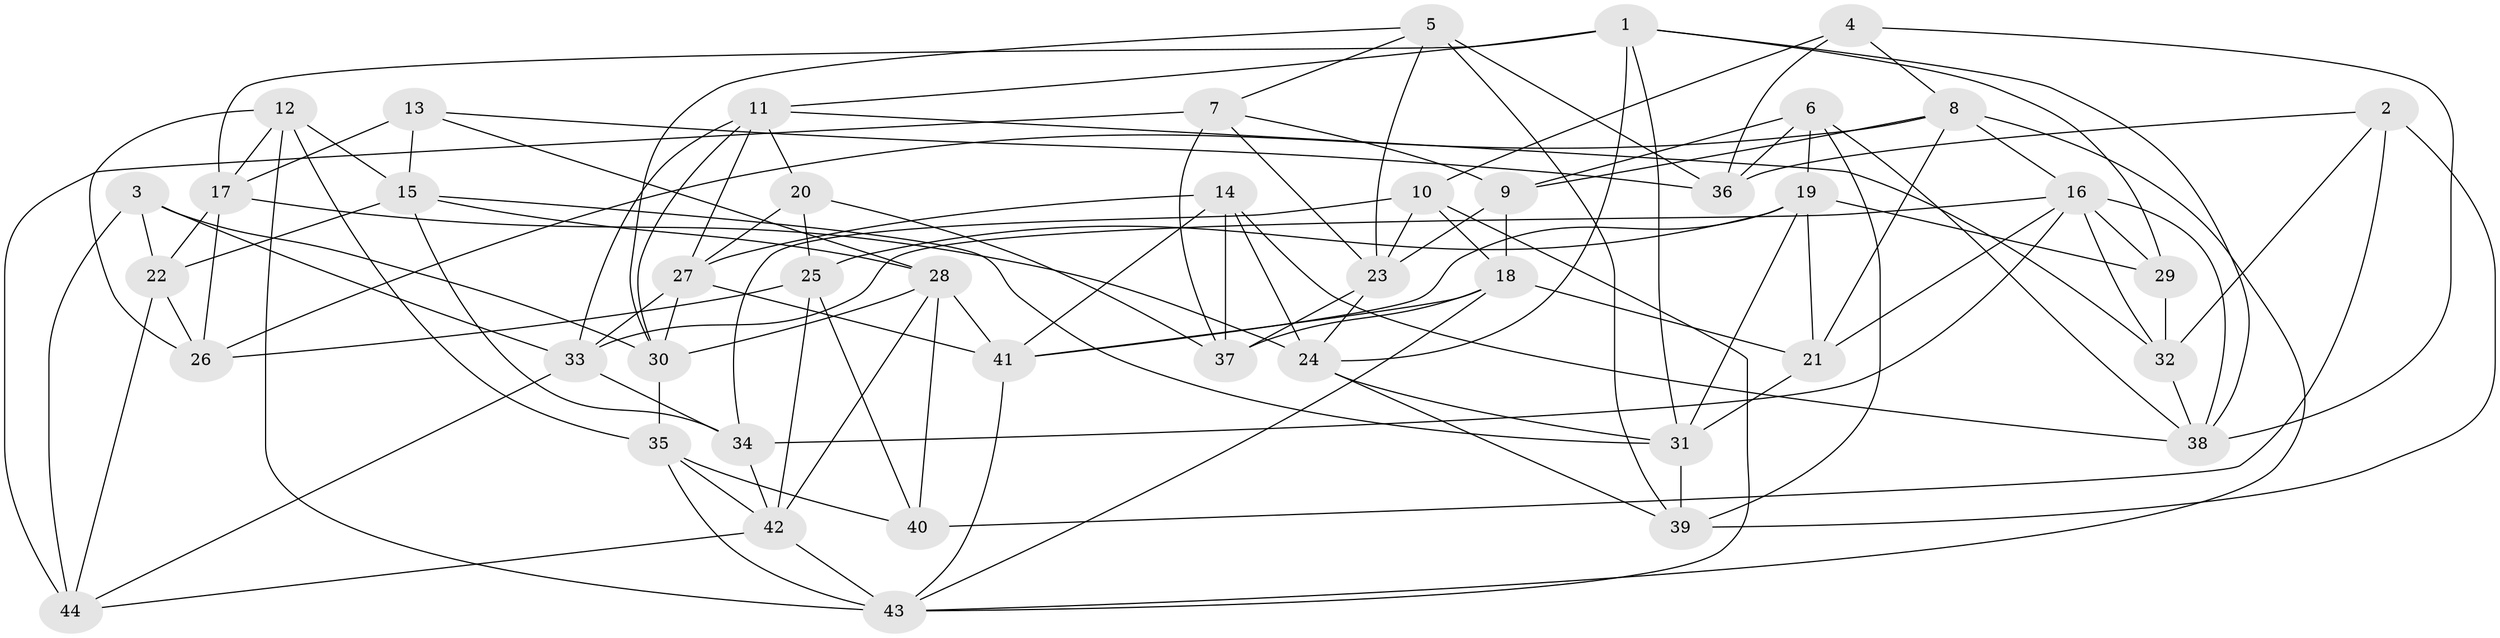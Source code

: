 // original degree distribution, {4: 1.0}
// Generated by graph-tools (version 1.1) at 2025/02/03/09/25 03:02:55]
// undirected, 44 vertices, 117 edges
graph export_dot {
graph [start="1"]
  node [color=gray90,style=filled];
  1;
  2;
  3;
  4;
  5;
  6;
  7;
  8;
  9;
  10;
  11;
  12;
  13;
  14;
  15;
  16;
  17;
  18;
  19;
  20;
  21;
  22;
  23;
  24;
  25;
  26;
  27;
  28;
  29;
  30;
  31;
  32;
  33;
  34;
  35;
  36;
  37;
  38;
  39;
  40;
  41;
  42;
  43;
  44;
  1 -- 11 [weight=1.0];
  1 -- 17 [weight=1.0];
  1 -- 24 [weight=1.0];
  1 -- 29 [weight=1.0];
  1 -- 31 [weight=1.0];
  1 -- 38 [weight=1.0];
  2 -- 32 [weight=2.0];
  2 -- 36 [weight=1.0];
  2 -- 39 [weight=2.0];
  2 -- 40 [weight=1.0];
  3 -- 22 [weight=1.0];
  3 -- 30 [weight=1.0];
  3 -- 33 [weight=1.0];
  3 -- 44 [weight=1.0];
  4 -- 8 [weight=1.0];
  4 -- 10 [weight=1.0];
  4 -- 36 [weight=1.0];
  4 -- 38 [weight=1.0];
  5 -- 7 [weight=1.0];
  5 -- 23 [weight=1.0];
  5 -- 30 [weight=1.0];
  5 -- 36 [weight=2.0];
  5 -- 39 [weight=1.0];
  6 -- 9 [weight=2.0];
  6 -- 19 [weight=1.0];
  6 -- 36 [weight=1.0];
  6 -- 38 [weight=1.0];
  6 -- 39 [weight=1.0];
  7 -- 9 [weight=1.0];
  7 -- 23 [weight=1.0];
  7 -- 37 [weight=1.0];
  7 -- 44 [weight=2.0];
  8 -- 9 [weight=1.0];
  8 -- 16 [weight=1.0];
  8 -- 21 [weight=1.0];
  8 -- 26 [weight=1.0];
  8 -- 43 [weight=1.0];
  9 -- 18 [weight=1.0];
  9 -- 23 [weight=1.0];
  10 -- 18 [weight=1.0];
  10 -- 23 [weight=1.0];
  10 -- 34 [weight=2.0];
  10 -- 43 [weight=1.0];
  11 -- 20 [weight=1.0];
  11 -- 27 [weight=1.0];
  11 -- 30 [weight=1.0];
  11 -- 32 [weight=1.0];
  11 -- 33 [weight=1.0];
  12 -- 15 [weight=1.0];
  12 -- 17 [weight=2.0];
  12 -- 26 [weight=1.0];
  12 -- 35 [weight=1.0];
  12 -- 43 [weight=1.0];
  13 -- 15 [weight=1.0];
  13 -- 17 [weight=1.0];
  13 -- 28 [weight=1.0];
  13 -- 36 [weight=1.0];
  14 -- 24 [weight=1.0];
  14 -- 27 [weight=1.0];
  14 -- 37 [weight=2.0];
  14 -- 38 [weight=1.0];
  14 -- 41 [weight=1.0];
  15 -- 22 [weight=1.0];
  15 -- 28 [weight=1.0];
  15 -- 31 [weight=1.0];
  15 -- 34 [weight=1.0];
  16 -- 21 [weight=2.0];
  16 -- 29 [weight=1.0];
  16 -- 32 [weight=1.0];
  16 -- 33 [weight=1.0];
  16 -- 34 [weight=1.0];
  16 -- 38 [weight=1.0];
  17 -- 22 [weight=2.0];
  17 -- 24 [weight=1.0];
  17 -- 26 [weight=1.0];
  18 -- 21 [weight=1.0];
  18 -- 37 [weight=1.0];
  18 -- 41 [weight=1.0];
  18 -- 43 [weight=1.0];
  19 -- 21 [weight=1.0];
  19 -- 25 [weight=1.0];
  19 -- 29 [weight=1.0];
  19 -- 31 [weight=1.0];
  19 -- 41 [weight=1.0];
  20 -- 25 [weight=1.0];
  20 -- 27 [weight=1.0];
  20 -- 37 [weight=1.0];
  21 -- 31 [weight=1.0];
  22 -- 26 [weight=1.0];
  22 -- 44 [weight=1.0];
  23 -- 24 [weight=1.0];
  23 -- 37 [weight=1.0];
  24 -- 31 [weight=1.0];
  24 -- 39 [weight=1.0];
  25 -- 26 [weight=2.0];
  25 -- 40 [weight=1.0];
  25 -- 42 [weight=1.0];
  27 -- 30 [weight=1.0];
  27 -- 33 [weight=1.0];
  27 -- 41 [weight=1.0];
  28 -- 30 [weight=1.0];
  28 -- 40 [weight=1.0];
  28 -- 41 [weight=1.0];
  28 -- 42 [weight=1.0];
  29 -- 32 [weight=1.0];
  30 -- 35 [weight=1.0];
  31 -- 39 [weight=1.0];
  32 -- 38 [weight=1.0];
  33 -- 34 [weight=1.0];
  33 -- 44 [weight=1.0];
  34 -- 42 [weight=1.0];
  35 -- 40 [weight=1.0];
  35 -- 42 [weight=1.0];
  35 -- 43 [weight=2.0];
  41 -- 43 [weight=1.0];
  42 -- 43 [weight=1.0];
  42 -- 44 [weight=1.0];
}
